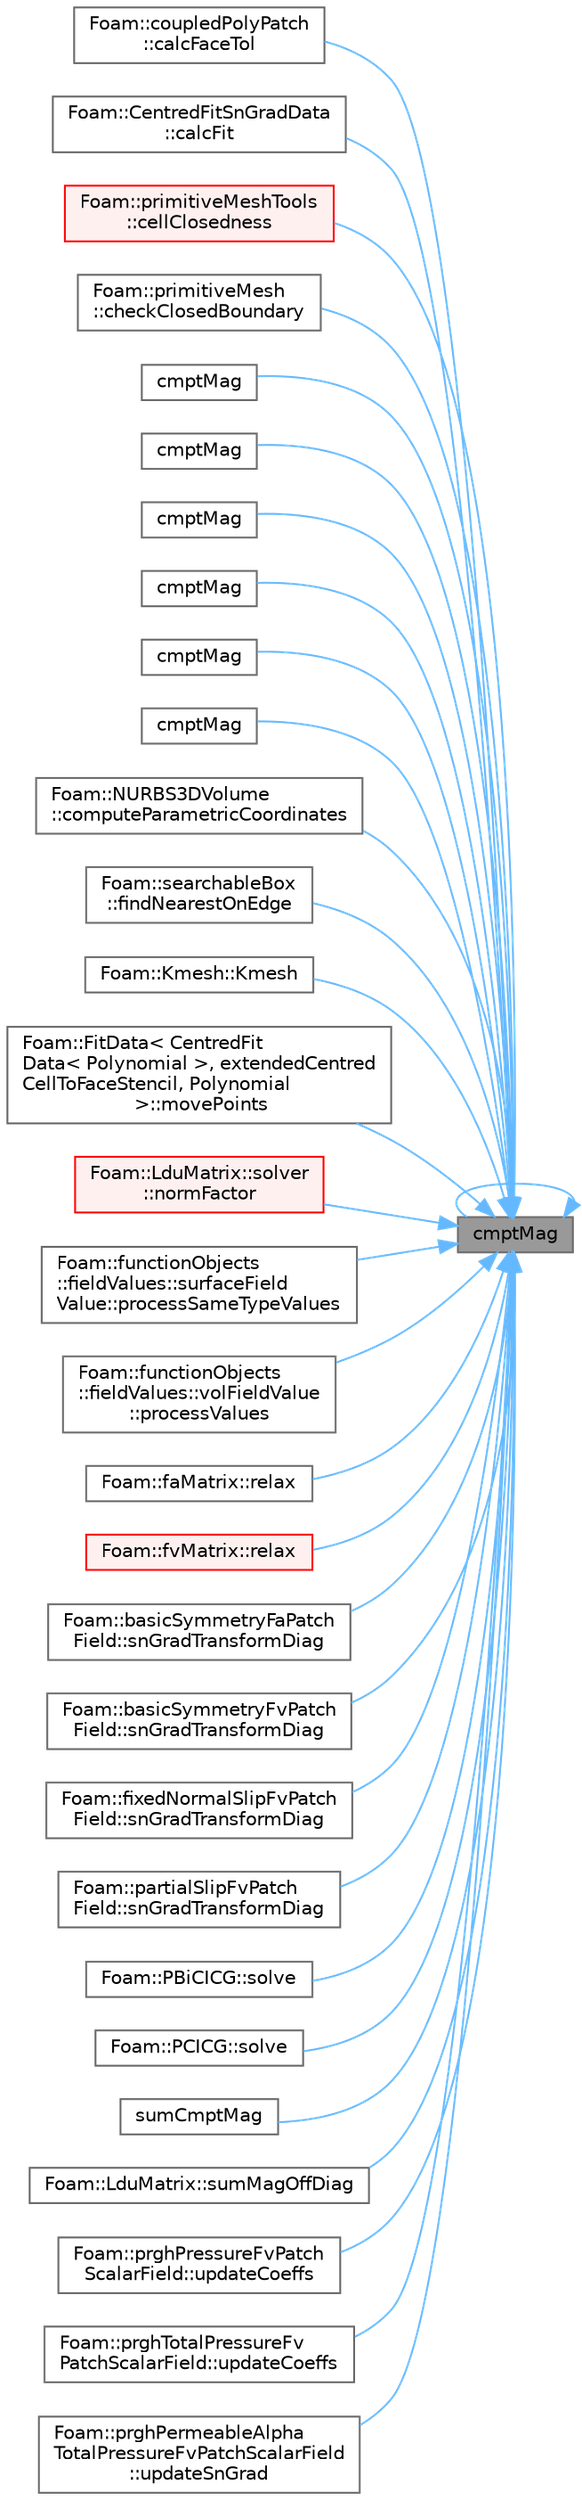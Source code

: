 digraph "cmptMag"
{
 // LATEX_PDF_SIZE
  bgcolor="transparent";
  edge [fontname=Helvetica,fontsize=10,labelfontname=Helvetica,labelfontsize=10];
  node [fontname=Helvetica,fontsize=10,shape=box,height=0.2,width=0.4];
  rankdir="RL";
  Node1 [id="Node000001",label="cmptMag",height=0.2,width=0.4,color="gray40", fillcolor="grey60", style="filled", fontcolor="black",tooltip=" "];
  Node1 -> Node2 [id="edge1_Node000001_Node000002",dir="back",color="steelblue1",style="solid",tooltip=" "];
  Node2 [id="Node000002",label="Foam::coupledPolyPatch\l::calcFaceTol",height=0.2,width=0.4,color="grey40", fillcolor="white", style="filled",URL="$classFoam_1_1coupledPolyPatch.html#ad3d3e65f39a047092bc000d938b3adf1",tooltip=" "];
  Node1 -> Node3 [id="edge2_Node000001_Node000003",dir="back",color="steelblue1",style="solid",tooltip=" "];
  Node3 [id="Node000003",label="Foam::CentredFitSnGradData\l::calcFit",height=0.2,width=0.4,color="grey40", fillcolor="white", style="filled",URL="$classFoam_1_1CentredFitSnGradData.html#a41361d5f8c5e64ad06c0a3a5883201af",tooltip=" "];
  Node1 -> Node4 [id="edge3_Node000001_Node000004",dir="back",color="steelblue1",style="solid",tooltip=" "];
  Node4 [id="Node000004",label="Foam::primitiveMeshTools\l::cellClosedness",height=0.2,width=0.4,color="red", fillcolor="#FFF0F0", style="filled",URL="$classFoam_1_1primitiveMeshTools.html#a14b7d320d846c69e1e404e9937f5d63c",tooltip=" "];
  Node1 -> Node6 [id="edge4_Node000001_Node000006",dir="back",color="steelblue1",style="solid",tooltip=" "];
  Node6 [id="Node000006",label="Foam::primitiveMesh\l::checkClosedBoundary",height=0.2,width=0.4,color="grey40", fillcolor="white", style="filled",URL="$classFoam_1_1primitiveMesh.html#ae46b8fa8af14e1704b1caa4c1962c72e",tooltip=" "];
  Node1 -> Node7 [id="edge5_Node000001_Node000007",dir="back",color="steelblue1",style="solid",tooltip=" "];
  Node7 [id="Node000007",label="cmptMag",height=0.2,width=0.4,color="grey40", fillcolor="white", style="filled",URL="$namespaceFoam.html#abce2806c40c0f7fd7aa326accd80dc73",tooltip=" "];
  Node1 -> Node8 [id="edge6_Node000001_Node000008",dir="back",color="steelblue1",style="solid",tooltip=" "];
  Node8 [id="Node000008",label="cmptMag",height=0.2,width=0.4,color="grey40", fillcolor="white", style="filled",URL="$namespaceFoam.html#a58da390895cf9d3da65cc2051b0f931c",tooltip=" "];
  Node1 -> Node9 [id="edge7_Node000001_Node000009",dir="back",color="steelblue1",style="solid",tooltip=" "];
  Node9 [id="Node000009",label="cmptMag",height=0.2,width=0.4,color="grey40", fillcolor="white", style="filled",URL="$namespaceFoam.html#abfc6e5dd43cb76e08cd293bf4363e870",tooltip=" "];
  Node1 -> Node10 [id="edge8_Node000001_Node000010",dir="back",color="steelblue1",style="solid",tooltip=" "];
  Node10 [id="Node000010",label="cmptMag",height=0.2,width=0.4,color="grey40", fillcolor="white", style="filled",URL="$namespaceFoam.html#ab14f02ae76f64fe291d5e9d934b51906",tooltip=" "];
  Node1 -> Node11 [id="edge9_Node000001_Node000011",dir="back",color="steelblue1",style="solid",tooltip=" "];
  Node11 [id="Node000011",label="cmptMag",height=0.2,width=0.4,color="grey40", fillcolor="white", style="filled",URL="$namespaceFoam.html#a1544d2c35fb1a91ae143c5ac5274500a",tooltip=" "];
  Node1 -> Node12 [id="edge10_Node000001_Node000012",dir="back",color="steelblue1",style="solid",tooltip=" "];
  Node12 [id="Node000012",label="cmptMag",height=0.2,width=0.4,color="grey40", fillcolor="white", style="filled",URL="$namespaceFoam.html#a6f39868654b5e2e4c1087c54fec39753",tooltip=" "];
  Node1 -> Node1 [id="edge11_Node000001_Node000001",dir="back",color="steelblue1",style="solid",tooltip=" "];
  Node1 -> Node13 [id="edge12_Node000001_Node000013",dir="back",color="steelblue1",style="solid",tooltip=" "];
  Node13 [id="Node000013",label="Foam::NURBS3DVolume\l::computeParametricCoordinates",height=0.2,width=0.4,color="grey40", fillcolor="white", style="filled",URL="$classFoam_1_1NURBS3DVolume.html#a10bd183cfa82f8b8621fe94947acffd0",tooltip=" "];
  Node1 -> Node14 [id="edge13_Node000001_Node000014",dir="back",color="steelblue1",style="solid",tooltip=" "];
  Node14 [id="Node000014",label="Foam::searchableBox\l::findNearestOnEdge",height=0.2,width=0.4,color="grey40", fillcolor="white", style="filled",URL="$classFoam_1_1searchableBox.html#a945928aebbefd2d65c7cd3807020bb93",tooltip=" "];
  Node1 -> Node15 [id="edge14_Node000001_Node000015",dir="back",color="steelblue1",style="solid",tooltip=" "];
  Node15 [id="Node000015",label="Foam::Kmesh::Kmesh",height=0.2,width=0.4,color="grey40", fillcolor="white", style="filled",URL="$classFoam_1_1Kmesh.html#a5a51b3510445fa907070c7052b6fc25c",tooltip=" "];
  Node1 -> Node16 [id="edge15_Node000001_Node000016",dir="back",color="steelblue1",style="solid",tooltip=" "];
  Node16 [id="Node000016",label="Foam::FitData\< CentredFit\lData\< Polynomial \>, extendedCentred\lCellToFaceStencil, Polynomial\l \>::movePoints",height=0.2,width=0.4,color="grey40", fillcolor="white", style="filled",URL="$classFoam_1_1FitData.html#a049fe0a86e2c86b4c0bb5fe02583bea4",tooltip=" "];
  Node1 -> Node17 [id="edge16_Node000001_Node000017",dir="back",color="steelblue1",style="solid",tooltip=" "];
  Node17 [id="Node000017",label="Foam::LduMatrix::solver\l::normFactor",height=0.2,width=0.4,color="red", fillcolor="#FFF0F0", style="filled",URL="$classFoam_1_1LduMatrix_1_1solver.html#a67343e0e0e90f0c8e2b4acf0eeedd64f",tooltip=" "];
  Node1 -> Node19 [id="edge17_Node000001_Node000019",dir="back",color="steelblue1",style="solid",tooltip=" "];
  Node19 [id="Node000019",label="Foam::functionObjects\l::fieldValues::surfaceField\lValue::processSameTypeValues",height=0.2,width=0.4,color="grey40", fillcolor="white", style="filled",URL="$classFoam_1_1functionObjects_1_1fieldValues_1_1surfaceFieldValue.html#aa1d0fa7aa6081b21a6af7db264b90a52",tooltip=" "];
  Node1 -> Node20 [id="edge18_Node000001_Node000020",dir="back",color="steelblue1",style="solid",tooltip=" "];
  Node20 [id="Node000020",label="Foam::functionObjects\l::fieldValues::volFieldValue\l::processValues",height=0.2,width=0.4,color="grey40", fillcolor="white", style="filled",URL="$classFoam_1_1functionObjects_1_1fieldValues_1_1volFieldValue.html#a3ee3ef0dce4b4491df744d2af65f4d0f",tooltip=" "];
  Node1 -> Node21 [id="edge19_Node000001_Node000021",dir="back",color="steelblue1",style="solid",tooltip=" "];
  Node21 [id="Node000021",label="Foam::faMatrix::relax",height=0.2,width=0.4,color="grey40", fillcolor="white", style="filled",URL="$classFoam_1_1faMatrix.html#a06343b944c91a56352ebf646011c212e",tooltip=" "];
  Node1 -> Node22 [id="edge20_Node000001_Node000022",dir="back",color="steelblue1",style="solid",tooltip=" "];
  Node22 [id="Node000022",label="Foam::fvMatrix::relax",height=0.2,width=0.4,color="red", fillcolor="#FFF0F0", style="filled",URL="$classFoam_1_1fvMatrix.html#a06343b944c91a56352ebf646011c212e",tooltip=" "];
  Node1 -> Node30 [id="edge21_Node000001_Node000030",dir="back",color="steelblue1",style="solid",tooltip=" "];
  Node30 [id="Node000030",label="Foam::basicSymmetryFaPatch\lField::snGradTransformDiag",height=0.2,width=0.4,color="grey40", fillcolor="white", style="filled",URL="$classFoam_1_1basicSymmetryFaPatchField.html#ad369a69e9725d4bf2e6f522035c8d53d",tooltip=" "];
  Node1 -> Node31 [id="edge22_Node000001_Node000031",dir="back",color="steelblue1",style="solid",tooltip=" "];
  Node31 [id="Node000031",label="Foam::basicSymmetryFvPatch\lField::snGradTransformDiag",height=0.2,width=0.4,color="grey40", fillcolor="white", style="filled",URL="$classFoam_1_1basicSymmetryFvPatchField.html#ad369a69e9725d4bf2e6f522035c8d53d",tooltip=" "];
  Node1 -> Node32 [id="edge23_Node000001_Node000032",dir="back",color="steelblue1",style="solid",tooltip=" "];
  Node32 [id="Node000032",label="Foam::fixedNormalSlipFvPatch\lField::snGradTransformDiag",height=0.2,width=0.4,color="grey40", fillcolor="white", style="filled",URL="$classFoam_1_1fixedNormalSlipFvPatchField.html#ad369a69e9725d4bf2e6f522035c8d53d",tooltip=" "];
  Node1 -> Node33 [id="edge24_Node000001_Node000033",dir="back",color="steelblue1",style="solid",tooltip=" "];
  Node33 [id="Node000033",label="Foam::partialSlipFvPatch\lField::snGradTransformDiag",height=0.2,width=0.4,color="grey40", fillcolor="white", style="filled",URL="$classFoam_1_1partialSlipFvPatchField.html#ad369a69e9725d4bf2e6f522035c8d53d",tooltip=" "];
  Node1 -> Node34 [id="edge25_Node000001_Node000034",dir="back",color="steelblue1",style="solid",tooltip=" "];
  Node34 [id="Node000034",label="Foam::PBiCICG::solve",height=0.2,width=0.4,color="grey40", fillcolor="white", style="filled",URL="$classFoam_1_1PBiCICG.html#af2a8369a85a8532bb0c9d431c0b6e7ff",tooltip=" "];
  Node1 -> Node35 [id="edge26_Node000001_Node000035",dir="back",color="steelblue1",style="solid",tooltip=" "];
  Node35 [id="Node000035",label="Foam::PCICG::solve",height=0.2,width=0.4,color="grey40", fillcolor="white", style="filled",URL="$classFoam_1_1PCICG.html#af2a8369a85a8532bb0c9d431c0b6e7ff",tooltip=" "];
  Node1 -> Node36 [id="edge27_Node000001_Node000036",dir="back",color="steelblue1",style="solid",tooltip=" "];
  Node36 [id="Node000036",label="sumCmptMag",height=0.2,width=0.4,color="grey40", fillcolor="white", style="filled",URL="$namespaceFoam.html#a421fe0394a5f7c034b102a3c6f8dfa2c",tooltip=" "];
  Node1 -> Node37 [id="edge28_Node000001_Node000037",dir="back",color="steelblue1",style="solid",tooltip=" "];
  Node37 [id="Node000037",label="Foam::LduMatrix::sumMagOffDiag",height=0.2,width=0.4,color="grey40", fillcolor="white", style="filled",URL="$classFoam_1_1LduMatrix.html#a9024362e5a350ff08d2738cd97133fe3",tooltip=" "];
  Node1 -> Node38 [id="edge29_Node000001_Node000038",dir="back",color="steelblue1",style="solid",tooltip=" "];
  Node38 [id="Node000038",label="Foam::prghPressureFvPatch\lScalarField::updateCoeffs",height=0.2,width=0.4,color="grey40", fillcolor="white", style="filled",URL="$classFoam_1_1prghPressureFvPatchScalarField.html#a7e24eafac629d3733181cd942d4c902f",tooltip=" "];
  Node1 -> Node39 [id="edge30_Node000001_Node000039",dir="back",color="steelblue1",style="solid",tooltip=" "];
  Node39 [id="Node000039",label="Foam::prghTotalPressureFv\lPatchScalarField::updateCoeffs",height=0.2,width=0.4,color="grey40", fillcolor="white", style="filled",URL="$classFoam_1_1prghTotalPressureFvPatchScalarField.html#a7e24eafac629d3733181cd942d4c902f",tooltip=" "];
  Node1 -> Node40 [id="edge31_Node000001_Node000040",dir="back",color="steelblue1",style="solid",tooltip=" "];
  Node40 [id="Node000040",label="Foam::prghPermeableAlpha\lTotalPressureFvPatchScalarField\l::updateSnGrad",height=0.2,width=0.4,color="grey40", fillcolor="white", style="filled",URL="$classFoam_1_1prghPermeableAlphaTotalPressureFvPatchScalarField.html#acddd8706006771b2fd47ef354570885f",tooltip=" "];
}
